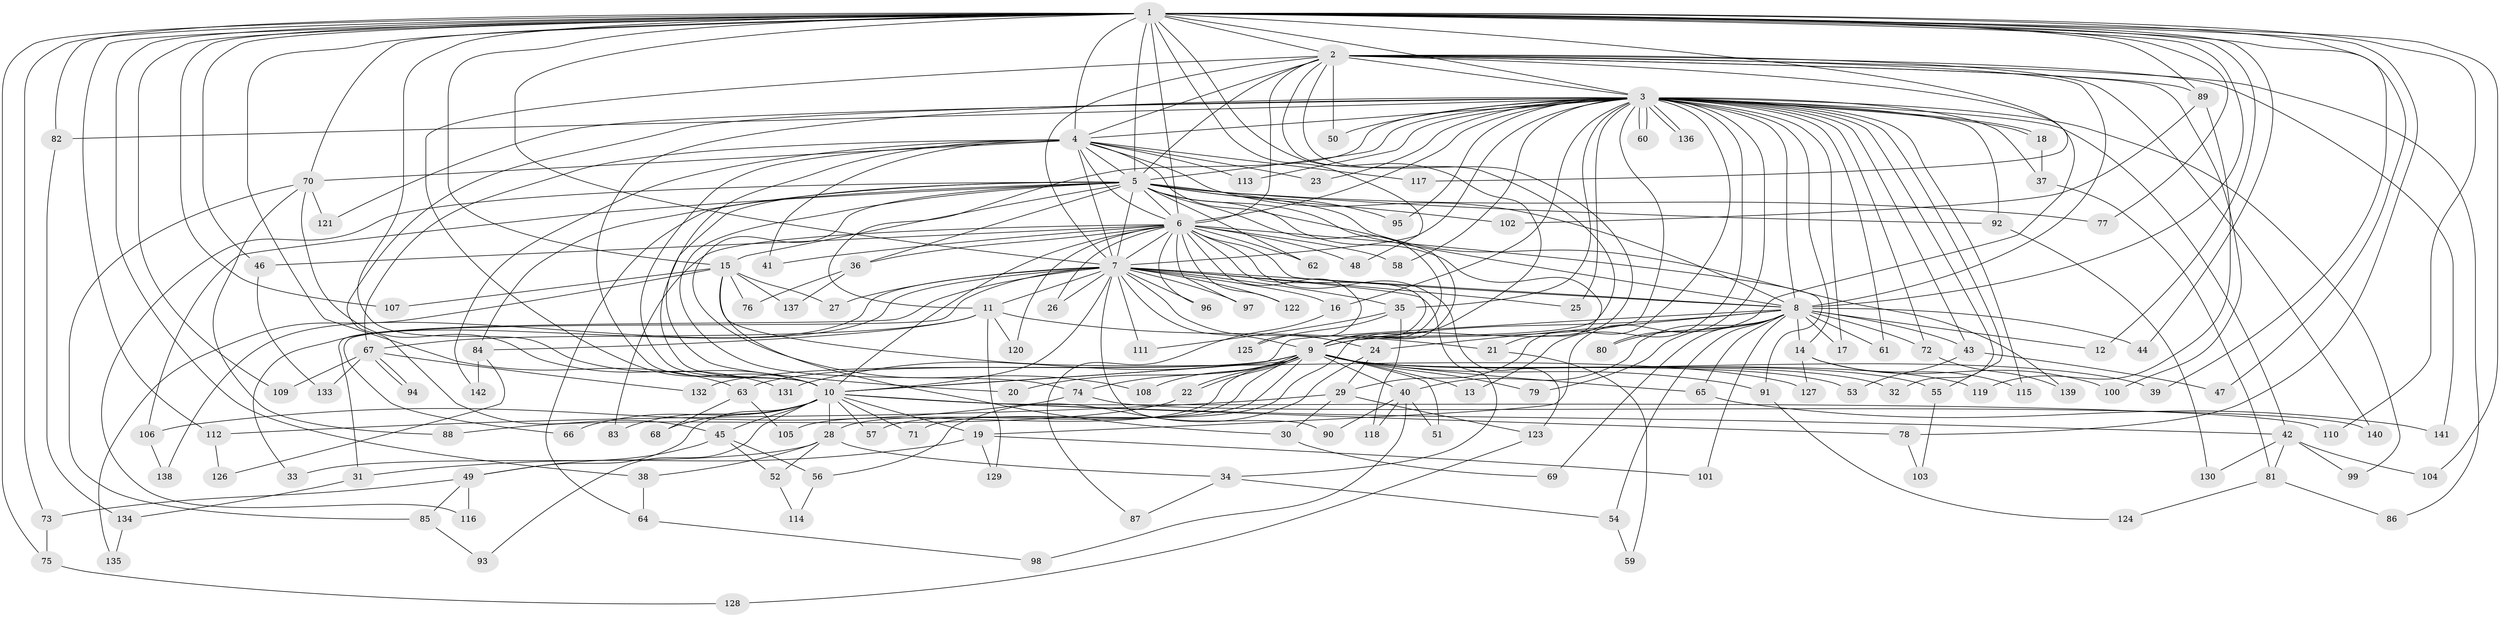 // Generated by graph-tools (version 1.1) at 2025/10/02/27/25 16:10:57]
// undirected, 142 vertices, 309 edges
graph export_dot {
graph [start="1"]
  node [color=gray90,style=filled];
  1;
  2;
  3;
  4;
  5;
  6;
  7;
  8;
  9;
  10;
  11;
  12;
  13;
  14;
  15;
  16;
  17;
  18;
  19;
  20;
  21;
  22;
  23;
  24;
  25;
  26;
  27;
  28;
  29;
  30;
  31;
  32;
  33;
  34;
  35;
  36;
  37;
  38;
  39;
  40;
  41;
  42;
  43;
  44;
  45;
  46;
  47;
  48;
  49;
  50;
  51;
  52;
  53;
  54;
  55;
  56;
  57;
  58;
  59;
  60;
  61;
  62;
  63;
  64;
  65;
  66;
  67;
  68;
  69;
  70;
  71;
  72;
  73;
  74;
  75;
  76;
  77;
  78;
  79;
  80;
  81;
  82;
  83;
  84;
  85;
  86;
  87;
  88;
  89;
  90;
  91;
  92;
  93;
  94;
  95;
  96;
  97;
  98;
  99;
  100;
  101;
  102;
  103;
  104;
  105;
  106;
  107;
  108;
  109;
  110;
  111;
  112;
  113;
  114;
  115;
  116;
  117;
  118;
  119;
  120;
  121;
  122;
  123;
  124;
  125;
  126;
  127;
  128;
  129;
  130;
  131;
  132;
  133;
  134;
  135;
  136;
  137;
  138;
  139;
  140;
  141;
  142;
  1 -- 2;
  1 -- 3;
  1 -- 4;
  1 -- 5;
  1 -- 6;
  1 -- 7;
  1 -- 8;
  1 -- 9;
  1 -- 10;
  1 -- 12;
  1 -- 15;
  1 -- 38;
  1 -- 39;
  1 -- 44;
  1 -- 46;
  1 -- 47;
  1 -- 48;
  1 -- 63;
  1 -- 70;
  1 -- 73;
  1 -- 75;
  1 -- 77;
  1 -- 78;
  1 -- 82;
  1 -- 89;
  1 -- 104;
  1 -- 107;
  1 -- 109;
  1 -- 110;
  1 -- 112;
  1 -- 117;
  2 -- 3;
  2 -- 4;
  2 -- 5;
  2 -- 6;
  2 -- 7;
  2 -- 8;
  2 -- 9;
  2 -- 10;
  2 -- 50;
  2 -- 71;
  2 -- 80;
  2 -- 86;
  2 -- 89;
  2 -- 100;
  2 -- 140;
  2 -- 141;
  3 -- 4;
  3 -- 5;
  3 -- 6;
  3 -- 7;
  3 -- 8;
  3 -- 9;
  3 -- 10;
  3 -- 11;
  3 -- 13;
  3 -- 14;
  3 -- 16;
  3 -- 17;
  3 -- 18;
  3 -- 18;
  3 -- 19;
  3 -- 23;
  3 -- 25;
  3 -- 29;
  3 -- 32;
  3 -- 35;
  3 -- 37;
  3 -- 42;
  3 -- 43;
  3 -- 45;
  3 -- 50;
  3 -- 55;
  3 -- 58;
  3 -- 60;
  3 -- 60;
  3 -- 61;
  3 -- 72;
  3 -- 82;
  3 -- 92;
  3 -- 95;
  3 -- 99;
  3 -- 113;
  3 -- 115;
  3 -- 121;
  3 -- 136;
  3 -- 136;
  4 -- 5;
  4 -- 6;
  4 -- 7;
  4 -- 8;
  4 -- 9;
  4 -- 10;
  4 -- 20;
  4 -- 23;
  4 -- 41;
  4 -- 67;
  4 -- 70;
  4 -- 113;
  4 -- 117;
  4 -- 142;
  5 -- 6;
  5 -- 7;
  5 -- 8;
  5 -- 9;
  5 -- 10;
  5 -- 15;
  5 -- 21;
  5 -- 36;
  5 -- 62;
  5 -- 64;
  5 -- 74;
  5 -- 77;
  5 -- 84;
  5 -- 92;
  5 -- 95;
  5 -- 102;
  5 -- 106;
  5 -- 108;
  5 -- 116;
  5 -- 139;
  6 -- 7;
  6 -- 8;
  6 -- 9;
  6 -- 10;
  6 -- 26;
  6 -- 36;
  6 -- 41;
  6 -- 46;
  6 -- 48;
  6 -- 58;
  6 -- 62;
  6 -- 83;
  6 -- 91;
  6 -- 96;
  6 -- 97;
  6 -- 120;
  6 -- 122;
  6 -- 123;
  6 -- 125;
  7 -- 8;
  7 -- 9;
  7 -- 10;
  7 -- 11;
  7 -- 16;
  7 -- 24;
  7 -- 25;
  7 -- 26;
  7 -- 27;
  7 -- 31;
  7 -- 33;
  7 -- 34;
  7 -- 35;
  7 -- 66;
  7 -- 90;
  7 -- 96;
  7 -- 97;
  7 -- 111;
  7 -- 122;
  7 -- 138;
  8 -- 9;
  8 -- 10;
  8 -- 12;
  8 -- 14;
  8 -- 17;
  8 -- 24;
  8 -- 40;
  8 -- 43;
  8 -- 44;
  8 -- 54;
  8 -- 61;
  8 -- 65;
  8 -- 69;
  8 -- 72;
  8 -- 79;
  8 -- 80;
  8 -- 101;
  9 -- 10;
  9 -- 13;
  9 -- 20;
  9 -- 22;
  9 -- 22;
  9 -- 28;
  9 -- 32;
  9 -- 39;
  9 -- 40;
  9 -- 51;
  9 -- 53;
  9 -- 55;
  9 -- 57;
  9 -- 63;
  9 -- 65;
  9 -- 74;
  9 -- 79;
  9 -- 91;
  9 -- 105;
  9 -- 108;
  9 -- 119;
  9 -- 131;
  9 -- 132;
  10 -- 19;
  10 -- 28;
  10 -- 42;
  10 -- 45;
  10 -- 49;
  10 -- 57;
  10 -- 66;
  10 -- 68;
  10 -- 71;
  10 -- 78;
  10 -- 83;
  10 -- 93;
  10 -- 110;
  11 -- 21;
  11 -- 67;
  11 -- 84;
  11 -- 120;
  11 -- 129;
  14 -- 100;
  14 -- 115;
  14 -- 127;
  15 -- 27;
  15 -- 30;
  15 -- 76;
  15 -- 107;
  15 -- 127;
  15 -- 135;
  15 -- 137;
  16 -- 87;
  18 -- 37;
  19 -- 31;
  19 -- 101;
  19 -- 129;
  21 -- 59;
  22 -- 88;
  24 -- 29;
  24 -- 56;
  28 -- 33;
  28 -- 34;
  28 -- 38;
  28 -- 52;
  29 -- 30;
  29 -- 112;
  29 -- 123;
  30 -- 69;
  31 -- 134;
  34 -- 54;
  34 -- 87;
  35 -- 111;
  35 -- 118;
  35 -- 125;
  36 -- 76;
  36 -- 137;
  37 -- 81;
  38 -- 64;
  40 -- 51;
  40 -- 90;
  40 -- 98;
  40 -- 118;
  42 -- 81;
  42 -- 99;
  42 -- 104;
  42 -- 130;
  43 -- 47;
  43 -- 53;
  45 -- 49;
  45 -- 52;
  45 -- 56;
  46 -- 133;
  49 -- 73;
  49 -- 85;
  49 -- 116;
  52 -- 114;
  54 -- 59;
  55 -- 103;
  56 -- 114;
  63 -- 68;
  63 -- 105;
  64 -- 98;
  65 -- 141;
  67 -- 94;
  67 -- 94;
  67 -- 109;
  67 -- 132;
  67 -- 133;
  70 -- 85;
  70 -- 88;
  70 -- 121;
  70 -- 131;
  72 -- 139;
  73 -- 75;
  74 -- 106;
  74 -- 140;
  75 -- 128;
  78 -- 103;
  81 -- 86;
  81 -- 124;
  82 -- 134;
  84 -- 126;
  84 -- 142;
  85 -- 93;
  89 -- 102;
  89 -- 119;
  91 -- 124;
  92 -- 130;
  106 -- 138;
  112 -- 126;
  123 -- 128;
  134 -- 135;
}
